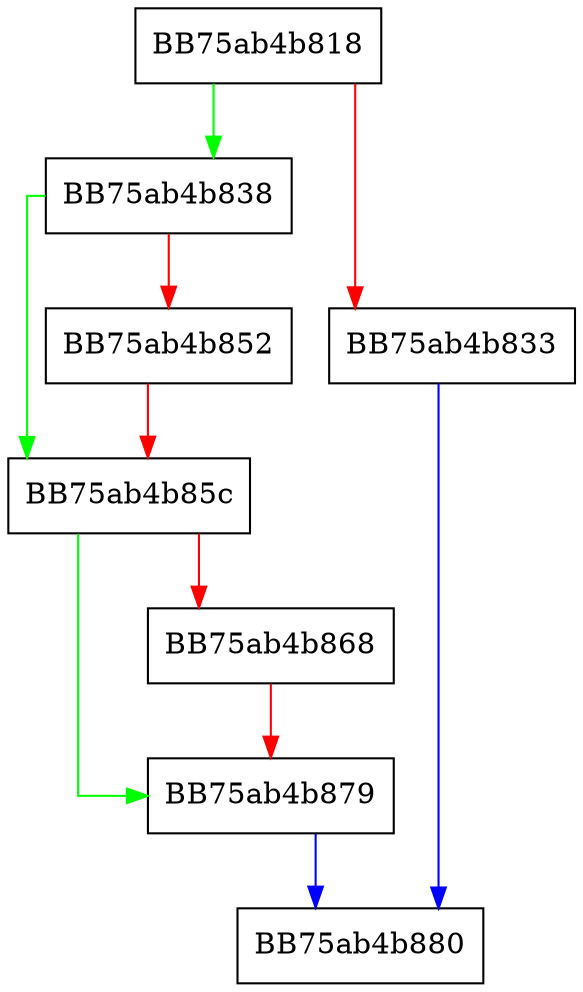 digraph BMSUnRegisterBMCallbacks {
  node [shape="box"];
  graph [splines=ortho];
  BB75ab4b818 -> BB75ab4b838 [color="green"];
  BB75ab4b818 -> BB75ab4b833 [color="red"];
  BB75ab4b833 -> BB75ab4b880 [color="blue"];
  BB75ab4b838 -> BB75ab4b85c [color="green"];
  BB75ab4b838 -> BB75ab4b852 [color="red"];
  BB75ab4b852 -> BB75ab4b85c [color="red"];
  BB75ab4b85c -> BB75ab4b879 [color="green"];
  BB75ab4b85c -> BB75ab4b868 [color="red"];
  BB75ab4b868 -> BB75ab4b879 [color="red"];
  BB75ab4b879 -> BB75ab4b880 [color="blue"];
}